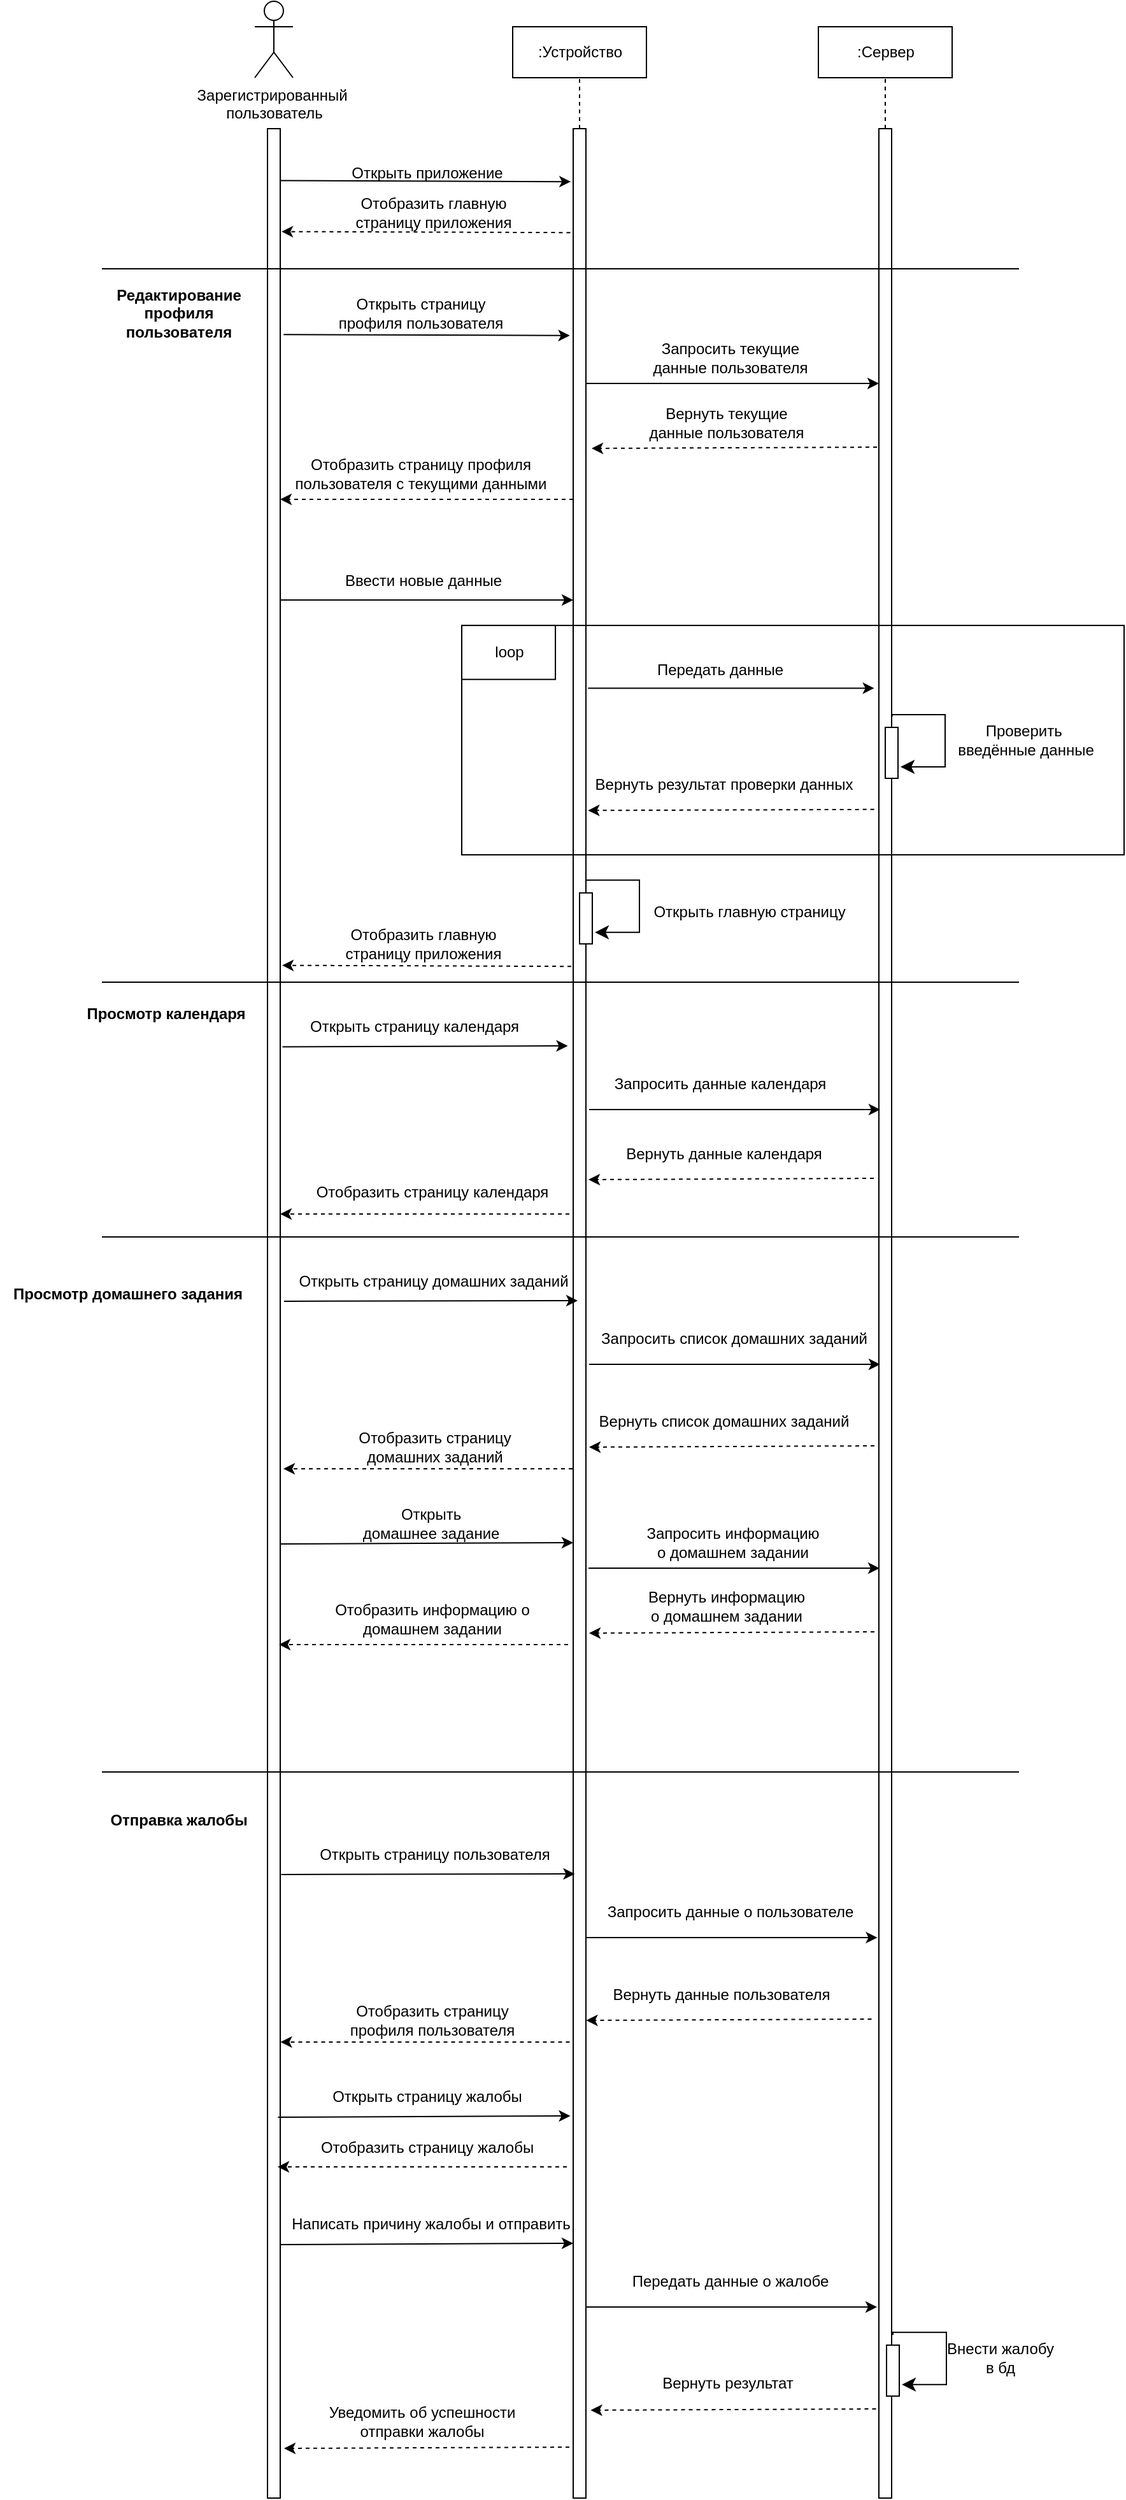 <mxfile version="24.0.7" type="device">
  <diagram id="prtHgNgQTEPvFCAcTncT" name="Page-1">
    <mxGraphModel dx="2012" dy="-80" grid="1" gridSize="10" guides="1" tooltips="1" connect="1" arrows="1" fold="1" page="1" pageScale="1" pageWidth="827" pageHeight="1169" math="0" shadow="0">
      <root>
        <mxCell id="0" />
        <mxCell id="1" parent="0" />
        <mxCell id="vkENzP75K5TKaXmKiikp-88" value="" style="rounded=0;whiteSpace=wrap;html=1;" parent="1" vertex="1">
          <mxGeometry x="-617" y="1610" width="10" height="800" as="geometry" />
        </mxCell>
        <mxCell id="vkENzP75K5TKaXmKiikp-89" value="" style="rounded=0;whiteSpace=wrap;html=1;" parent="1" vertex="1">
          <mxGeometry x="-377" y="1610" width="10" height="800" as="geometry" />
        </mxCell>
        <mxCell id="vkENzP75K5TKaXmKiikp-90" value="" style="rounded=0;whiteSpace=wrap;html=1;" parent="1" vertex="1">
          <mxGeometry x="-137" y="1610" width="10" height="800" as="geometry" />
        </mxCell>
        <mxCell id="vkENzP75K5TKaXmKiikp-91" value="Зарегистрированный&amp;nbsp;&lt;div&gt;пользователь&lt;/div&gt;" style="shape=umlActor;verticalLabelPosition=bottom;verticalAlign=top;html=1;outlineConnect=0;" parent="1" vertex="1">
          <mxGeometry x="-627" y="1510" width="30" height="60" as="geometry" />
        </mxCell>
        <mxCell id="vkENzP75K5TKaXmKiikp-92" value="" style="group" parent="1" vertex="1" connectable="0">
          <mxGeometry x="-424.5" y="1530" width="105" height="40" as="geometry" />
        </mxCell>
        <mxCell id="vkENzP75K5TKaXmKiikp-93" value="" style="rounded=0;whiteSpace=wrap;html=1;" parent="vkENzP75K5TKaXmKiikp-92" vertex="1">
          <mxGeometry width="105" height="40" as="geometry" />
        </mxCell>
        <mxCell id="vkENzP75K5TKaXmKiikp-94" value=":Устройство" style="text;html=1;align=center;verticalAlign=middle;resizable=0;points=[];autosize=1;strokeColor=none;fillColor=none;" parent="vkENzP75K5TKaXmKiikp-92" vertex="1">
          <mxGeometry x="7.5" y="5" width="90" height="30" as="geometry" />
        </mxCell>
        <mxCell id="vkENzP75K5TKaXmKiikp-95" value="" style="group" parent="1" vertex="1" connectable="0">
          <mxGeometry x="-184.5" y="1530" width="105" height="40" as="geometry" />
        </mxCell>
        <mxCell id="vkENzP75K5TKaXmKiikp-96" value="" style="rounded=0;whiteSpace=wrap;html=1;" parent="vkENzP75K5TKaXmKiikp-95" vertex="1">
          <mxGeometry width="105" height="40" as="geometry" />
        </mxCell>
        <mxCell id="vkENzP75K5TKaXmKiikp-97" value=":Сервер" style="text;html=1;align=center;verticalAlign=middle;resizable=0;points=[];autosize=1;strokeColor=none;fillColor=none;" parent="vkENzP75K5TKaXmKiikp-95" vertex="1">
          <mxGeometry x="17.5" y="5" width="70" height="30" as="geometry" />
        </mxCell>
        <mxCell id="vkENzP75K5TKaXmKiikp-98" value="" style="endArrow=none;dashed=1;html=1;rounded=0;entryX=0.5;entryY=1;entryDx=0;entryDy=0;exitX=0.5;exitY=0;exitDx=0;exitDy=0;" parent="1" source="vkENzP75K5TKaXmKiikp-89" target="vkENzP75K5TKaXmKiikp-93" edge="1">
          <mxGeometry width="50" height="50" relative="1" as="geometry">
            <mxPoint x="-307" y="1660" as="sourcePoint" />
            <mxPoint x="-257" y="1610" as="targetPoint" />
          </mxGeometry>
        </mxCell>
        <mxCell id="vkENzP75K5TKaXmKiikp-99" value="" style="endArrow=none;dashed=1;html=1;rounded=0;entryX=0.5;entryY=1;entryDx=0;entryDy=0;exitX=0.5;exitY=0;exitDx=0;exitDy=0;" parent="1" source="vkENzP75K5TKaXmKiikp-90" target="vkENzP75K5TKaXmKiikp-96" edge="1">
          <mxGeometry width="50" height="50" relative="1" as="geometry">
            <mxPoint x="-362" y="1620" as="sourcePoint" />
            <mxPoint x="-362" y="1580" as="targetPoint" />
          </mxGeometry>
        </mxCell>
        <mxCell id="vkENzP75K5TKaXmKiikp-100" value="" style="group" parent="1" vertex="1" connectable="0">
          <mxGeometry x="-562" y="1630" width="140" height="30" as="geometry" />
        </mxCell>
        <mxCell id="vkENzP75K5TKaXmKiikp-101" value="" style="endArrow=classic;html=1;rounded=0;exitX=1.029;exitY=0.051;exitDx=0;exitDy=0;exitPerimeter=0;entryX=-0.19;entryY=0.052;entryDx=0;entryDy=0;entryPerimeter=0;" parent="vkENzP75K5TKaXmKiikp-100" source="vkENzP75K5TKaXmKiikp-88" target="vkENzP75K5TKaXmKiikp-89" edge="1">
          <mxGeometry width="50" height="50" relative="1" as="geometry">
            <mxPoint x="-5" y="80" as="sourcePoint" />
            <mxPoint x="45" y="30" as="targetPoint" />
          </mxGeometry>
        </mxCell>
        <mxCell id="vkENzP75K5TKaXmKiikp-102" value="Открыть приложение" style="text;html=1;align=center;verticalAlign=middle;resizable=0;points=[];autosize=1;strokeColor=none;fillColor=none;" parent="vkENzP75K5TKaXmKiikp-100" vertex="1">
          <mxGeometry width="140" height="30" as="geometry" />
        </mxCell>
        <mxCell id="vkENzP75K5TKaXmKiikp-103" value="" style="endArrow=none;html=1;rounded=0;" parent="1" edge="1">
          <mxGeometry width="50" height="50" relative="1" as="geometry">
            <mxPoint x="-747" y="1720" as="sourcePoint" />
            <mxPoint x="-27" y="1720" as="targetPoint" />
          </mxGeometry>
        </mxCell>
        <mxCell id="vkENzP75K5TKaXmKiikp-104" value="&lt;b&gt;Редактирование&lt;/b&gt;&lt;div&gt;&lt;b&gt;профиля&lt;/b&gt;&lt;/div&gt;&lt;div&gt;&lt;b&gt;пользователя&lt;/b&gt;&lt;/div&gt;" style="text;html=1;align=center;verticalAlign=middle;resizable=0;points=[];autosize=1;strokeColor=none;fillColor=none;" parent="1" vertex="1">
          <mxGeometry x="-747" y="1725" width="120" height="60" as="geometry" />
        </mxCell>
        <mxCell id="vkENzP75K5TKaXmKiikp-105" value="" style="group" parent="1" vertex="1" connectable="0">
          <mxGeometry x="-562" y="1735" width="165" height="40" as="geometry" />
        </mxCell>
        <mxCell id="vkENzP75K5TKaXmKiikp-106" value="" style="endArrow=classic;html=1;rounded=0;exitX=1.267;exitY=0.202;exitDx=0;exitDy=0;exitPerimeter=0;entryX=-0.267;entryY=0.203;entryDx=0;entryDy=0;entryPerimeter=0;" parent="vkENzP75K5TKaXmKiikp-105" source="vkENzP75K5TKaXmKiikp-88" target="vkENzP75K5TKaXmKiikp-89" edge="1">
          <mxGeometry width="50" height="50" relative="1" as="geometry">
            <mxPoint x="55" y="105" as="sourcePoint" />
            <mxPoint x="105" y="55" as="targetPoint" />
          </mxGeometry>
        </mxCell>
        <mxCell id="vkENzP75K5TKaXmKiikp-107" value="Открыть страницу&lt;div&gt;профиля пользователя&lt;/div&gt;" style="text;html=1;align=center;verticalAlign=middle;resizable=0;points=[];autosize=1;strokeColor=none;fillColor=none;" parent="vkENzP75K5TKaXmKiikp-105" vertex="1">
          <mxGeometry x="-10" width="150" height="40" as="geometry" />
        </mxCell>
        <mxCell id="vkENzP75K5TKaXmKiikp-108" value="" style="group" parent="1" vertex="1" connectable="0">
          <mxGeometry x="-562" y="1656" width="150" height="40" as="geometry" />
        </mxCell>
        <mxCell id="vkENzP75K5TKaXmKiikp-109" value="" style="endArrow=classic;html=1;rounded=0;entryX=1.105;entryY=0.101;entryDx=0;entryDy=0;entryPerimeter=0;exitX=-0.229;exitY=0.102;exitDx=0;exitDy=0;exitPerimeter=0;dashed=1;" parent="vkENzP75K5TKaXmKiikp-108" source="vkENzP75K5TKaXmKiikp-89" target="vkENzP75K5TKaXmKiikp-88" edge="1">
          <mxGeometry width="50" height="50" relative="1" as="geometry">
            <mxPoint x="90" y="74" as="sourcePoint" />
            <mxPoint x="140" y="24" as="targetPoint" />
          </mxGeometry>
        </mxCell>
        <mxCell id="vkENzP75K5TKaXmKiikp-110" value="Отобразить главную&lt;div&gt;страницу приложения&lt;/div&gt;" style="text;html=1;align=center;verticalAlign=middle;resizable=0;points=[];autosize=1;strokeColor=none;fillColor=none;" parent="vkENzP75K5TKaXmKiikp-108" vertex="1">
          <mxGeometry width="150" height="40" as="geometry" />
        </mxCell>
        <mxCell id="vkENzP75K5TKaXmKiikp-111" value="" style="group" parent="1" vertex="1" connectable="0">
          <mxGeometry x="-572" y="1861" width="185" height="40" as="geometry" />
        </mxCell>
        <mxCell id="vkENzP75K5TKaXmKiikp-112" value="" style="group" parent="vkENzP75K5TKaXmKiikp-111" vertex="1" connectable="0">
          <mxGeometry width="185" height="40" as="geometry" />
        </mxCell>
        <mxCell id="vkENzP75K5TKaXmKiikp-113" value="Отобразить страницу профиля&lt;div&gt;пользователя с текущими данными&lt;/div&gt;" style="text;html=1;align=center;verticalAlign=middle;resizable=0;points=[];autosize=1;strokeColor=none;fillColor=none;" parent="vkENzP75K5TKaXmKiikp-112" vertex="1">
          <mxGeometry x="-35" width="220" height="40" as="geometry" />
        </mxCell>
        <mxCell id="vkENzP75K5TKaXmKiikp-114" value="" style="endArrow=classic;html=1;rounded=0;entryX=1;entryY=0.25;entryDx=0;entryDy=0;exitX=0;exitY=0.25;exitDx=0;exitDy=0;dashed=1;" parent="1" edge="1">
          <mxGeometry width="50" height="50" relative="1" as="geometry">
            <mxPoint x="-377" y="1901.0" as="sourcePoint" />
            <mxPoint x="-607.0" y="1901" as="targetPoint" />
          </mxGeometry>
        </mxCell>
        <mxCell id="vkENzP75K5TKaXmKiikp-115" value="" style="endArrow=classic;html=1;rounded=0;exitX=1;exitY=0.5;exitDx=0;exitDy=0;entryX=0;entryY=0.5;entryDx=0;entryDy=0;" parent="1" edge="1">
          <mxGeometry width="50" height="50" relative="1" as="geometry">
            <mxPoint x="-607.0" y="1980" as="sourcePoint" />
            <mxPoint x="-377.0" y="1980" as="targetPoint" />
          </mxGeometry>
        </mxCell>
        <mxCell id="vkENzP75K5TKaXmKiikp-116" value="Ввести новые данные" style="text;html=1;align=center;verticalAlign=middle;resizable=0;points=[];autosize=1;strokeColor=none;fillColor=none;" parent="1" vertex="1">
          <mxGeometry x="-570.5" y="1950" width="150" height="30" as="geometry" />
        </mxCell>
        <mxCell id="vkENzP75K5TKaXmKiikp-117" value="" style="endArrow=classic;html=1;rounded=0;exitX=1.167;exitY=0.549;exitDx=0;exitDy=0;exitPerimeter=0;entryX=-0.367;entryY=0.549;entryDx=0;entryDy=0;entryPerimeter=0;" parent="1" source="vkENzP75K5TKaXmKiikp-89" target="vkENzP75K5TKaXmKiikp-90" edge="1">
          <mxGeometry width="50" height="50" relative="1" as="geometry">
            <mxPoint x="-287" y="2140" as="sourcePoint" />
            <mxPoint x="-237" y="2090" as="targetPoint" />
          </mxGeometry>
        </mxCell>
        <mxCell id="vkENzP75K5TKaXmKiikp-118" value="Передать данные" style="text;html=1;align=center;verticalAlign=middle;resizable=0;points=[];autosize=1;strokeColor=none;fillColor=none;" parent="1" vertex="1">
          <mxGeometry x="-322" y="2020" width="120" height="30" as="geometry" />
        </mxCell>
        <mxCell id="vkENzP75K5TKaXmKiikp-119" value="" style="rounded=0;whiteSpace=wrap;html=1;" parent="1" vertex="1">
          <mxGeometry x="-132" y="2080" width="10" height="40" as="geometry" />
        </mxCell>
        <mxCell id="vkENzP75K5TKaXmKiikp-120" value="" style="edgeStyle=segmentEdgeStyle;endArrow=classic;html=1;curved=0;rounded=0;endSize=8;startSize=8;sourcePerimeterSpacing=0;targetPerimeterSpacing=0;entryX=1;entryY=0.5;entryDx=0;entryDy=0;exitX=1.033;exitY=0.577;exitDx=0;exitDy=0;exitPerimeter=0;" parent="1" source="vkENzP75K5TKaXmKiikp-90" edge="1">
          <mxGeometry width="100" relative="1" as="geometry">
            <mxPoint x="-122" y="2070" as="sourcePoint" />
            <mxPoint x="-120" y="2111" as="targetPoint" />
            <Array as="points">
              <mxPoint x="-127" y="2070" />
              <mxPoint x="-85" y="2070" />
              <mxPoint x="-85" y="2111" />
            </Array>
          </mxGeometry>
        </mxCell>
        <mxCell id="vkENzP75K5TKaXmKiikp-121" value="Проверить&amp;nbsp;&lt;div&gt;введённые данные&lt;/div&gt;" style="text;html=1;align=center;verticalAlign=middle;resizable=0;points=[];autosize=1;strokeColor=none;fillColor=none;" parent="1" vertex="1">
          <mxGeometry x="-87" y="2070" width="130" height="40" as="geometry" />
        </mxCell>
        <mxCell id="vkENzP75K5TKaXmKiikp-122" value="" style="endArrow=classic;html=1;rounded=0;exitX=-0.367;exitY=0.668;exitDx=0;exitDy=0;exitPerimeter=0;entryX=1.167;entryY=0.669;entryDx=0;entryDy=0;entryPerimeter=0;dashed=1;" parent="1" source="vkENzP75K5TKaXmKiikp-90" target="vkENzP75K5TKaXmKiikp-89" edge="1">
          <mxGeometry width="50" height="50" relative="1" as="geometry">
            <mxPoint x="-227" y="2210" as="sourcePoint" />
            <mxPoint x="-177" y="2160" as="targetPoint" />
          </mxGeometry>
        </mxCell>
        <mxCell id="vkENzP75K5TKaXmKiikp-123" value="Вернуть результат проверки данных" style="text;html=1;align=center;verticalAlign=middle;resizable=0;points=[];autosize=1;strokeColor=none;fillColor=none;" parent="1" vertex="1">
          <mxGeometry x="-374.5" y="2110" width="230" height="30" as="geometry" />
        </mxCell>
        <mxCell id="vkENzP75K5TKaXmKiikp-124" value="" style="rounded=0;whiteSpace=wrap;html=1;" parent="1" vertex="1">
          <mxGeometry x="-372" y="2209.92" width="10" height="40" as="geometry" />
        </mxCell>
        <mxCell id="vkENzP75K5TKaXmKiikp-125" value="" style="edgeStyle=segmentEdgeStyle;endArrow=classic;html=1;curved=0;rounded=0;endSize=8;startSize=8;sourcePerimeterSpacing=0;targetPerimeterSpacing=0;entryX=1;entryY=0.5;entryDx=0;entryDy=0;exitX=1.033;exitY=0.577;exitDx=0;exitDy=0;exitPerimeter=0;" parent="1" edge="1">
          <mxGeometry width="100" relative="1" as="geometry">
            <mxPoint x="-367" y="2201.92" as="sourcePoint" />
            <mxPoint x="-360" y="2240.92" as="targetPoint" />
            <Array as="points">
              <mxPoint x="-367" y="2199.92" />
              <mxPoint x="-325" y="2199.92" />
              <mxPoint x="-325" y="2240.92" />
            </Array>
          </mxGeometry>
        </mxCell>
        <mxCell id="vkENzP75K5TKaXmKiikp-126" value="Открыть главную страницу" style="text;html=1;align=center;verticalAlign=middle;resizable=0;points=[];autosize=1;strokeColor=none;fillColor=none;" parent="1" vertex="1">
          <mxGeometry x="-324" y="2209.92" width="170" height="30" as="geometry" />
        </mxCell>
        <mxCell id="vkENzP75K5TKaXmKiikp-127" value="" style="endArrow=classic;html=1;rounded=0;exitX=-0.145;exitY=0.822;exitDx=0;exitDy=0;exitPerimeter=0;dashed=1;entryX=1.149;entryY=0.821;entryDx=0;entryDy=0;entryPerimeter=0;" parent="1" source="vkENzP75K5TKaXmKiikp-89" target="vkENzP75K5TKaXmKiikp-88" edge="1">
          <mxGeometry width="50" height="50" relative="1" as="geometry">
            <mxPoint x="-487" y="2300" as="sourcePoint" />
            <mxPoint x="-607" y="2250" as="targetPoint" />
          </mxGeometry>
        </mxCell>
        <mxCell id="vkENzP75K5TKaXmKiikp-128" value="" style="group" parent="1" vertex="1" connectable="0">
          <mxGeometry x="-570.5" y="2230" width="175" height="40" as="geometry" />
        </mxCell>
        <mxCell id="vkENzP75K5TKaXmKiikp-129" value="Отобразить главную&lt;div&gt;страницу приложения&lt;/div&gt;" style="text;html=1;align=center;verticalAlign=middle;resizable=0;points=[];autosize=1;strokeColor=none;fillColor=none;" parent="vkENzP75K5TKaXmKiikp-128" vertex="1">
          <mxGeometry width="150" height="40" as="geometry" />
        </mxCell>
        <mxCell id="vkENzP75K5TKaXmKiikp-130" value="" style="endArrow=none;html=1;rounded=0;" parent="1" edge="1">
          <mxGeometry width="50" height="50" relative="1" as="geometry">
            <mxPoint x="-747" y="2280" as="sourcePoint" />
            <mxPoint x="-27" y="2280" as="targetPoint" />
          </mxGeometry>
        </mxCell>
        <mxCell id="vkENzP75K5TKaXmKiikp-131" value="&lt;b&gt;Просмотр календаря&lt;/b&gt;" style="text;html=1;align=center;verticalAlign=middle;resizable=0;points=[];autosize=1;strokeColor=none;fillColor=none;" parent="1" vertex="1">
          <mxGeometry x="-772" y="2290" width="150" height="30" as="geometry" />
        </mxCell>
        <mxCell id="vkENzP75K5TKaXmKiikp-132" value="" style="edgeStyle=none;orthogonalLoop=1;jettySize=auto;html=1;rounded=0;exitX=1.176;exitY=0.901;exitDx=0;exitDy=0;exitPerimeter=0;entryX=-0.424;entryY=0.9;entryDx=0;entryDy=0;entryPerimeter=0;" parent="1" source="vkENzP75K5TKaXmKiikp-88" target="vkENzP75K5TKaXmKiikp-89" edge="1">
          <mxGeometry width="100" relative="1" as="geometry">
            <mxPoint x="-577" y="2370" as="sourcePoint" />
            <mxPoint x="-477" y="2370" as="targetPoint" />
            <Array as="points" />
          </mxGeometry>
        </mxCell>
        <mxCell id="vkENzP75K5TKaXmKiikp-133" value="Открыть страницу календаря" style="text;html=1;align=center;verticalAlign=middle;resizable=0;points=[];autosize=1;strokeColor=none;fillColor=none;" parent="1" vertex="1">
          <mxGeometry x="-597" y="2300" width="190" height="30" as="geometry" />
        </mxCell>
        <mxCell id="vkENzP75K5TKaXmKiikp-134" value="" style="whiteSpace=wrap;html=1;" parent="1" vertex="1">
          <mxGeometry x="-377" y="2280" width="10" height="550" as="geometry" />
        </mxCell>
        <mxCell id="vkENzP75K5TKaXmKiikp-135" value="" style="whiteSpace=wrap;html=1;" parent="1" vertex="1">
          <mxGeometry x="-137" y="2280" width="10" height="550" as="geometry" />
        </mxCell>
        <mxCell id="vkENzP75K5TKaXmKiikp-136" value="" style="whiteSpace=wrap;html=1;" parent="1" vertex="1">
          <mxGeometry x="-617" y="2280" width="10" height="1190" as="geometry" />
        </mxCell>
        <mxCell id="vkENzP75K5TKaXmKiikp-137" value="" style="endArrow=classic;html=1;rounded=0;exitX=-0.3;exitY=0.8;exitDx=0;exitDy=0;exitPerimeter=0;dashed=1;" parent="1" edge="1">
          <mxGeometry width="50" height="50" relative="1" as="geometry">
            <mxPoint x="-380" y="2462" as="sourcePoint" />
            <mxPoint x="-607" y="2462" as="targetPoint" />
          </mxGeometry>
        </mxCell>
        <mxCell id="vkENzP75K5TKaXmKiikp-138" value="" style="group" parent="1" vertex="1" connectable="0">
          <mxGeometry x="-319.5" y="1770" width="195" height="40" as="geometry" />
        </mxCell>
        <mxCell id="vkENzP75K5TKaXmKiikp-139" value="Запросить текущие&lt;div&gt;данные пользователя&lt;/div&gt;" style="text;html=1;align=center;verticalAlign=middle;resizable=0;points=[];autosize=1;strokeColor=none;fillColor=none;" parent="vkENzP75K5TKaXmKiikp-138" vertex="1">
          <mxGeometry x="-10" width="150" height="40" as="geometry" />
        </mxCell>
        <mxCell id="vkENzP75K5TKaXmKiikp-140" value="" style="endArrow=classic;html=1;rounded=0;exitX=1;exitY=0.25;exitDx=0;exitDy=0;entryX=0;entryY=0.25;entryDx=0;entryDy=0;" parent="1" source="vkENzP75K5TKaXmKiikp-89" target="vkENzP75K5TKaXmKiikp-90" edge="1">
          <mxGeometry width="50" height="50" relative="1" as="geometry">
            <mxPoint x="-292" y="1865" as="sourcePoint" />
            <mxPoint x="-242" y="1815" as="targetPoint" />
          </mxGeometry>
        </mxCell>
        <mxCell id="vkENzP75K5TKaXmKiikp-141" value="" style="endArrow=classic;html=1;rounded=0;exitX=-0.367;exitY=0.668;exitDx=0;exitDy=0;exitPerimeter=0;entryX=1.167;entryY=0.669;entryDx=0;entryDy=0;entryPerimeter=0;dashed=1;" parent="1" edge="1">
          <mxGeometry width="50" height="50" relative="1" as="geometry">
            <mxPoint x="-138.5" y="1860" as="sourcePoint" />
            <mxPoint x="-362.5" y="1861" as="targetPoint" />
          </mxGeometry>
        </mxCell>
        <mxCell id="vkENzP75K5TKaXmKiikp-142" value="Вернуть текущие&lt;div&gt;данные пользователя&lt;/div&gt;" style="text;html=1;align=center;verticalAlign=middle;resizable=0;points=[];autosize=1;strokeColor=none;fillColor=none;" parent="1" vertex="1">
          <mxGeometry x="-332" y="1821" width="150" height="40" as="geometry" />
        </mxCell>
        <mxCell id="vkENzP75K5TKaXmKiikp-148" value="" style="endArrow=classic;html=1;rounded=0;exitX=1;exitY=0.25;exitDx=0;exitDy=0;entryX=0;entryY=0.25;entryDx=0;entryDy=0;" parent="1" edge="1">
          <mxGeometry width="50" height="50" relative="1" as="geometry">
            <mxPoint x="-364.5" y="2380" as="sourcePoint" />
            <mxPoint x="-136" y="2380" as="targetPoint" />
          </mxGeometry>
        </mxCell>
        <mxCell id="vkENzP75K5TKaXmKiikp-149" value="" style="group" parent="1" vertex="1" connectable="0">
          <mxGeometry x="-327" y="2340" width="195" height="40" as="geometry" />
        </mxCell>
        <mxCell id="vkENzP75K5TKaXmKiikp-150" value="Запросить данные календаря" style="text;html=1;align=center;verticalAlign=middle;resizable=0;points=[];autosize=1;strokeColor=none;fillColor=none;" parent="vkENzP75K5TKaXmKiikp-149" vertex="1">
          <mxGeometry x="-30" y="5" width="190" height="30" as="geometry" />
        </mxCell>
        <mxCell id="vkENzP75K5TKaXmKiikp-151" value="" style="endArrow=classic;html=1;rounded=0;exitX=-0.367;exitY=0.668;exitDx=0;exitDy=0;exitPerimeter=0;entryX=1.167;entryY=0.669;entryDx=0;entryDy=0;entryPerimeter=0;dashed=1;" parent="1" edge="1">
          <mxGeometry width="50" height="50" relative="1" as="geometry">
            <mxPoint x="-141" y="2434" as="sourcePoint" />
            <mxPoint x="-365" y="2435" as="targetPoint" />
          </mxGeometry>
        </mxCell>
        <mxCell id="vkENzP75K5TKaXmKiikp-152" value="Вернуть данные календаря" style="text;html=1;align=center;verticalAlign=middle;resizable=0;points=[];autosize=1;strokeColor=none;fillColor=none;" parent="1" vertex="1">
          <mxGeometry x="-349.5" y="2400" width="180" height="30" as="geometry" />
        </mxCell>
        <mxCell id="vkENzP75K5TKaXmKiikp-153" value="Отобразить страницу календаря" style="text;html=1;align=center;verticalAlign=middle;resizable=0;points=[];autosize=1;strokeColor=none;fillColor=none;" parent="1" vertex="1">
          <mxGeometry x="-593.5" y="2430" width="210" height="30" as="geometry" />
        </mxCell>
        <mxCell id="vkENzP75K5TKaXmKiikp-154" value="" style="group" parent="1" vertex="1" connectable="0">
          <mxGeometry x="-464.5" y="1999.96" width="520" height="180.08" as="geometry" />
        </mxCell>
        <mxCell id="vkENzP75K5TKaXmKiikp-155" value="" style="group" parent="vkENzP75K5TKaXmKiikp-154" vertex="1" connectable="0">
          <mxGeometry width="520" height="180.08" as="geometry" />
        </mxCell>
        <mxCell id="vkENzP75K5TKaXmKiikp-156" value="" style="rounded=0;whiteSpace=wrap;html=1;fillColor=none;" parent="vkENzP75K5TKaXmKiikp-155" vertex="1">
          <mxGeometry width="520" height="180.08" as="geometry" />
        </mxCell>
        <mxCell id="vkENzP75K5TKaXmKiikp-157" value="loop" style="whiteSpace=wrap;html=1;fillColor=none;" parent="vkENzP75K5TKaXmKiikp-155" vertex="1">
          <mxGeometry width="73.535" height="42.372" as="geometry" />
        </mxCell>
        <mxCell id="vkENzP75K5TKaXmKiikp-158" value="" style="endArrow=none;html=1;rounded=0;" parent="1" edge="1">
          <mxGeometry width="50" height="50" relative="1" as="geometry">
            <mxPoint x="-747" y="2480" as="sourcePoint" />
            <mxPoint x="-27" y="2480" as="targetPoint" />
          </mxGeometry>
        </mxCell>
        <mxCell id="vkENzP75K5TKaXmKiikp-173" value="" style="whiteSpace=wrap;html=1;" parent="1" vertex="1">
          <mxGeometry x="-377" y="2480" width="10" height="990" as="geometry" />
        </mxCell>
        <mxCell id="vkENzP75K5TKaXmKiikp-174" value="" style="whiteSpace=wrap;html=1;" parent="1" vertex="1">
          <mxGeometry x="-137" y="2480" width="10" height="990" as="geometry" />
        </mxCell>
        <mxCell id="vkENzP75K5TKaXmKiikp-225" value="&lt;b&gt;Просмотр домашнего задания&lt;/b&gt;" style="text;html=1;align=center;verticalAlign=middle;resizable=0;points=[];autosize=1;strokeColor=none;fillColor=none;" parent="1" vertex="1">
          <mxGeometry x="-827" y="2510" width="200" height="30" as="geometry" />
        </mxCell>
        <mxCell id="vkENzP75K5TKaXmKiikp-226" value="Открыть страницу домашних заданий" style="text;html=1;align=center;verticalAlign=middle;resizable=0;points=[];autosize=1;strokeColor=none;fillColor=none;" parent="1" vertex="1">
          <mxGeometry x="-607" y="2500" width="240" height="30" as="geometry" />
        </mxCell>
        <mxCell id="vkENzP75K5TKaXmKiikp-227" value="" style="edgeStyle=none;orthogonalLoop=1;jettySize=auto;html=1;rounded=0;exitX=1.176;exitY=0.901;exitDx=0;exitDy=0;exitPerimeter=0;entryX=0.095;entryY=0.527;entryDx=0;entryDy=0;entryPerimeter=0;" parent="1" edge="1">
          <mxGeometry width="100" relative="1" as="geometry">
            <mxPoint x="-604" y="2530.47" as="sourcePoint" />
            <mxPoint x="-373.5" y="2530" as="targetPoint" />
            <Array as="points" />
          </mxGeometry>
        </mxCell>
        <mxCell id="vkENzP75K5TKaXmKiikp-228" value="" style="group" parent="1" vertex="1" connectable="0">
          <mxGeometry x="-316.5" y="2540" width="195" height="40" as="geometry" />
        </mxCell>
        <mxCell id="vkENzP75K5TKaXmKiikp-229" value="Запросить список домашних заданий" style="text;html=1;align=center;verticalAlign=middle;resizable=0;points=[];autosize=1;strokeColor=none;fillColor=none;" parent="vkENzP75K5TKaXmKiikp-228" vertex="1">
          <mxGeometry x="-50" y="5" width="230" height="30" as="geometry" />
        </mxCell>
        <mxCell id="vkENzP75K5TKaXmKiikp-230" value="" style="endArrow=classic;html=1;rounded=0;exitX=1;exitY=0.25;exitDx=0;exitDy=0;entryX=0;entryY=0.25;entryDx=0;entryDy=0;" parent="1" edge="1">
          <mxGeometry width="50" height="50" relative="1" as="geometry">
            <mxPoint x="-364.5" y="2580" as="sourcePoint" />
            <mxPoint x="-136" y="2580" as="targetPoint" />
          </mxGeometry>
        </mxCell>
        <mxCell id="vkENzP75K5TKaXmKiikp-231" value="Вернуть список домашних заданий" style="text;html=1;align=center;verticalAlign=middle;resizable=0;points=[];autosize=1;strokeColor=none;fillColor=none;" parent="1" vertex="1">
          <mxGeometry x="-369" y="2610" width="220" height="30" as="geometry" />
        </mxCell>
        <mxCell id="vkENzP75K5TKaXmKiikp-232" value="" style="endArrow=classic;html=1;rounded=0;exitX=-0.367;exitY=0.668;exitDx=0;exitDy=0;exitPerimeter=0;entryX=1.167;entryY=0.669;entryDx=0;entryDy=0;entryPerimeter=0;dashed=1;" parent="1" edge="1">
          <mxGeometry width="50" height="50" relative="1" as="geometry">
            <mxPoint x="-140.5" y="2644.0" as="sourcePoint" />
            <mxPoint x="-364.5" y="2645.0" as="targetPoint" />
          </mxGeometry>
        </mxCell>
        <mxCell id="vkENzP75K5TKaXmKiikp-233" value="Отобразить страницу&lt;div&gt;домашних заданий&lt;/div&gt;" style="text;html=1;align=center;verticalAlign=middle;resizable=0;points=[];autosize=1;strokeColor=none;fillColor=none;" parent="1" vertex="1">
          <mxGeometry x="-556" y="2625" width="140" height="40" as="geometry" />
        </mxCell>
        <mxCell id="vkENzP75K5TKaXmKiikp-234" value="" style="endArrow=classic;html=1;rounded=0;exitX=-0.3;exitY=0.8;exitDx=0;exitDy=0;exitPerimeter=0;dashed=1;" parent="1" edge="1">
          <mxGeometry width="50" height="50" relative="1" as="geometry">
            <mxPoint x="-377.5" y="2662.0" as="sourcePoint" />
            <mxPoint x="-604.5" y="2662.0" as="targetPoint" />
          </mxGeometry>
        </mxCell>
        <mxCell id="vkENzP75K5TKaXmKiikp-235" value="Открыть&lt;div&gt;домашнее задание&lt;/div&gt;" style="text;html=1;align=center;verticalAlign=middle;resizable=0;points=[];autosize=1;strokeColor=none;fillColor=none;" parent="1" vertex="1">
          <mxGeometry x="-554.5" y="2685.0" width="130" height="40" as="geometry" />
        </mxCell>
        <mxCell id="vkENzP75K5TKaXmKiikp-236" value="" style="edgeStyle=none;orthogonalLoop=1;jettySize=auto;html=1;rounded=0;exitX=1.176;exitY=0.901;exitDx=0;exitDy=0;exitPerimeter=0;entryX=0;entryY=0.891;entryDx=0;entryDy=0;entryPerimeter=0;" parent="1" edge="1">
          <mxGeometry width="100" relative="1" as="geometry">
            <mxPoint x="-606.5" y="2721" as="sourcePoint" />
            <mxPoint x="-377" y="2720" as="targetPoint" />
            <Array as="points" />
          </mxGeometry>
        </mxCell>
        <mxCell id="vkENzP75K5TKaXmKiikp-237" value="Отобразить информацию о&lt;div&gt;домашнем задании&lt;/div&gt;" style="text;html=1;align=center;verticalAlign=middle;resizable=0;points=[];autosize=1;strokeColor=none;fillColor=none;" parent="1" vertex="1">
          <mxGeometry x="-578.5" y="2760" width="180" height="40" as="geometry" />
        </mxCell>
        <mxCell id="vkENzP75K5TKaXmKiikp-238" value="" style="endArrow=classic;html=1;rounded=0;exitX=-0.3;exitY=0.8;exitDx=0;exitDy=0;exitPerimeter=0;dashed=1;" parent="1" edge="1">
          <mxGeometry width="50" height="50" relative="1" as="geometry">
            <mxPoint x="-381" y="2800" as="sourcePoint" />
            <mxPoint x="-608" y="2800" as="targetPoint" />
          </mxGeometry>
        </mxCell>
        <mxCell id="vkENzP75K5TKaXmKiikp-239" value="" style="group" parent="1" vertex="1" connectable="0">
          <mxGeometry x="-317" y="2700.0" width="195" height="40" as="geometry" />
        </mxCell>
        <mxCell id="vkENzP75K5TKaXmKiikp-240" value="Запросить информацию&lt;div&gt;о домашнем задании&lt;/div&gt;" style="text;html=1;align=center;verticalAlign=middle;resizable=0;points=[];autosize=1;strokeColor=none;fillColor=none;" parent="vkENzP75K5TKaXmKiikp-239" vertex="1">
          <mxGeometry x="-15" width="160" height="40" as="geometry" />
        </mxCell>
        <mxCell id="vkENzP75K5TKaXmKiikp-241" value="" style="endArrow=classic;html=1;rounded=0;exitX=1;exitY=0.25;exitDx=0;exitDy=0;entryX=0;entryY=0.25;entryDx=0;entryDy=0;" parent="1" edge="1">
          <mxGeometry width="50" height="50" relative="1" as="geometry">
            <mxPoint x="-365" y="2740" as="sourcePoint" />
            <mxPoint x="-136.5" y="2740" as="targetPoint" />
          </mxGeometry>
        </mxCell>
        <mxCell id="vkENzP75K5TKaXmKiikp-242" value="Вернуть информацию&lt;div&gt;о домашнем задании&lt;/div&gt;" style="text;html=1;align=center;verticalAlign=middle;resizable=0;points=[];autosize=1;strokeColor=none;fillColor=none;" parent="1" vertex="1">
          <mxGeometry x="-332" y="2750" width="150" height="40" as="geometry" />
        </mxCell>
        <mxCell id="vkENzP75K5TKaXmKiikp-243" value="" style="endArrow=classic;html=1;rounded=0;exitX=-0.367;exitY=0.668;exitDx=0;exitDy=0;exitPerimeter=0;entryX=1.167;entryY=0.669;entryDx=0;entryDy=0;entryPerimeter=0;dashed=1;" parent="1" edge="1">
          <mxGeometry width="50" height="50" relative="1" as="geometry">
            <mxPoint x="-140.5" y="2790" as="sourcePoint" />
            <mxPoint x="-364.5" y="2791" as="targetPoint" />
          </mxGeometry>
        </mxCell>
        <mxCell id="eUke6IJxgP3zkBYUh12B-1" value="&lt;b&gt;Отправка жалобы&lt;/b&gt;" style="text;html=1;align=center;verticalAlign=middle;resizable=0;points=[];autosize=1;strokeColor=none;fillColor=none;" vertex="1" parent="1">
          <mxGeometry x="-752" y="2923" width="130" height="30" as="geometry" />
        </mxCell>
        <mxCell id="eUke6IJxgP3zkBYUh12B-2" value="" style="endArrow=none;html=1;rounded=0;" edge="1" parent="1">
          <mxGeometry width="50" height="50" relative="1" as="geometry">
            <mxPoint x="-747" y="2900" as="sourcePoint" />
            <mxPoint x="-27" y="2900" as="targetPoint" />
          </mxGeometry>
        </mxCell>
        <mxCell id="eUke6IJxgP3zkBYUh12B-3" value="Открыть страницу пользователя" style="text;html=1;align=center;verticalAlign=middle;resizable=0;points=[];autosize=1;strokeColor=none;fillColor=none;" vertex="1" parent="1">
          <mxGeometry x="-586" y="2950" width="200" height="30" as="geometry" />
        </mxCell>
        <mxCell id="eUke6IJxgP3zkBYUh12B-4" value="" style="edgeStyle=none;orthogonalLoop=1;jettySize=auto;html=1;rounded=0;exitX=1.176;exitY=0.901;exitDx=0;exitDy=0;exitPerimeter=0;entryX=0.095;entryY=0.527;entryDx=0;entryDy=0;entryPerimeter=0;" edge="1" parent="1">
          <mxGeometry width="100" relative="1" as="geometry">
            <mxPoint x="-606.25" y="2980.47" as="sourcePoint" />
            <mxPoint x="-375.75" y="2980" as="targetPoint" />
            <Array as="points" />
          </mxGeometry>
        </mxCell>
        <mxCell id="eUke6IJxgP3zkBYUh12B-5" value="" style="group" vertex="1" connectable="0" parent="1">
          <mxGeometry x="-318.75" y="2990" width="195" height="40" as="geometry" />
        </mxCell>
        <mxCell id="eUke6IJxgP3zkBYUh12B-6" value="Запросить данные о пользователе" style="text;html=1;align=center;verticalAlign=middle;resizable=0;points=[];autosize=1;strokeColor=none;fillColor=none;" vertex="1" parent="eUke6IJxgP3zkBYUh12B-5">
          <mxGeometry x="-45" y="5" width="220" height="30" as="geometry" />
        </mxCell>
        <mxCell id="eUke6IJxgP3zkBYUh12B-7" value="" style="endArrow=classic;html=1;rounded=0;exitX=1;exitY=0.25;exitDx=0;exitDy=0;entryX=0;entryY=0.25;entryDx=0;entryDy=0;" edge="1" parent="1">
          <mxGeometry width="50" height="50" relative="1" as="geometry">
            <mxPoint x="-366.75" y="3030" as="sourcePoint" />
            <mxPoint x="-138.25" y="3030" as="targetPoint" />
          </mxGeometry>
        </mxCell>
        <mxCell id="eUke6IJxgP3zkBYUh12B-8" value="Вернуть данные пользователя" style="text;html=1;align=center;verticalAlign=middle;resizable=0;points=[];autosize=1;strokeColor=none;fillColor=none;" vertex="1" parent="1">
          <mxGeometry x="-356.25" y="3060" width="190" height="30" as="geometry" />
        </mxCell>
        <mxCell id="eUke6IJxgP3zkBYUh12B-9" value="" style="endArrow=classic;html=1;rounded=0;exitX=-0.367;exitY=0.668;exitDx=0;exitDy=0;exitPerimeter=0;entryX=1.167;entryY=0.669;entryDx=0;entryDy=0;entryPerimeter=0;dashed=1;" edge="1" parent="1">
          <mxGeometry width="50" height="50" relative="1" as="geometry">
            <mxPoint x="-142.75" y="3094.0" as="sourcePoint" />
            <mxPoint x="-366.75" y="3095.0" as="targetPoint" />
          </mxGeometry>
        </mxCell>
        <mxCell id="eUke6IJxgP3zkBYUh12B-10" value="Отобразить страницу&lt;div&gt;профиля пользователя&lt;/div&gt;" style="text;html=1;align=center;verticalAlign=middle;resizable=0;points=[];autosize=1;strokeColor=none;fillColor=none;" vertex="1" parent="1">
          <mxGeometry x="-563.25" y="3075" width="150" height="40" as="geometry" />
        </mxCell>
        <mxCell id="eUke6IJxgP3zkBYUh12B-11" value="" style="endArrow=classic;html=1;rounded=0;exitX=-0.3;exitY=0.8;exitDx=0;exitDy=0;exitPerimeter=0;dashed=1;" edge="1" parent="1">
          <mxGeometry width="50" height="50" relative="1" as="geometry">
            <mxPoint x="-379.75" y="3112.0" as="sourcePoint" />
            <mxPoint x="-606.75" y="3112.0" as="targetPoint" />
          </mxGeometry>
        </mxCell>
        <mxCell id="eUke6IJxgP3zkBYUh12B-12" value="Открыть страницу жалобы" style="text;html=1;align=center;verticalAlign=middle;resizable=0;points=[];autosize=1;strokeColor=none;fillColor=none;" vertex="1" parent="1">
          <mxGeometry x="-576.75" y="3140.0" width="170" height="30" as="geometry" />
        </mxCell>
        <mxCell id="eUke6IJxgP3zkBYUh12B-13" value="" style="edgeStyle=none;orthogonalLoop=1;jettySize=auto;html=1;rounded=0;exitX=1.176;exitY=0.901;exitDx=0;exitDy=0;exitPerimeter=0;entryX=0;entryY=0.891;entryDx=0;entryDy=0;entryPerimeter=0;" edge="1" parent="1">
          <mxGeometry width="100" relative="1" as="geometry">
            <mxPoint x="-608.75" y="3171" as="sourcePoint" />
            <mxPoint x="-379.25" y="3170" as="targetPoint" />
            <Array as="points" />
          </mxGeometry>
        </mxCell>
        <mxCell id="eUke6IJxgP3zkBYUh12B-14" value="Отобразить страницу жалобы" style="text;html=1;align=center;verticalAlign=middle;resizable=0;points=[];autosize=1;strokeColor=none;fillColor=none;" vertex="1" parent="1">
          <mxGeometry x="-587" y="3180" width="190" height="30" as="geometry" />
        </mxCell>
        <mxCell id="eUke6IJxgP3zkBYUh12B-15" value="" style="endArrow=classic;html=1;rounded=0;exitX=-0.3;exitY=0.8;exitDx=0;exitDy=0;exitPerimeter=0;dashed=1;" edge="1" parent="1">
          <mxGeometry width="50" height="50" relative="1" as="geometry">
            <mxPoint x="-382" y="3210" as="sourcePoint" />
            <mxPoint x="-609" y="3210" as="targetPoint" />
          </mxGeometry>
        </mxCell>
        <mxCell id="eUke6IJxgP3zkBYUh12B-16" value="" style="group" vertex="1" connectable="0" parent="1">
          <mxGeometry x="-319.5" y="3280.0" width="195" height="40" as="geometry" />
        </mxCell>
        <mxCell id="eUke6IJxgP3zkBYUh12B-17" value="Передать данные о жалобе" style="text;html=1;align=center;verticalAlign=middle;resizable=0;points=[];autosize=1;strokeColor=none;fillColor=none;" vertex="1" parent="eUke6IJxgP3zkBYUh12B-16">
          <mxGeometry x="-25" y="5" width="180" height="30" as="geometry" />
        </mxCell>
        <mxCell id="eUke6IJxgP3zkBYUh12B-18" value="" style="endArrow=classic;html=1;rounded=0;exitX=1;exitY=0.25;exitDx=0;exitDy=0;entryX=0;entryY=0.25;entryDx=0;entryDy=0;" edge="1" parent="1">
          <mxGeometry width="50" height="50" relative="1" as="geometry">
            <mxPoint x="-367" y="3320" as="sourcePoint" />
            <mxPoint x="-138.5" y="3320" as="targetPoint" />
          </mxGeometry>
        </mxCell>
        <mxCell id="eUke6IJxgP3zkBYUh12B-19" value="Вернуть результат" style="text;html=1;align=center;verticalAlign=middle;resizable=0;points=[];autosize=1;strokeColor=none;fillColor=none;" vertex="1" parent="1">
          <mxGeometry x="-320.75" y="3365" width="130" height="30" as="geometry" />
        </mxCell>
        <mxCell id="eUke6IJxgP3zkBYUh12B-20" value="" style="endArrow=classic;html=1;rounded=0;exitX=-0.367;exitY=0.668;exitDx=0;exitDy=0;exitPerimeter=0;entryX=1.167;entryY=0.669;entryDx=0;entryDy=0;entryPerimeter=0;dashed=1;" edge="1" parent="1">
          <mxGeometry width="50" height="50" relative="1" as="geometry">
            <mxPoint x="-139.25" y="3400" as="sourcePoint" />
            <mxPoint x="-363.25" y="3401" as="targetPoint" />
          </mxGeometry>
        </mxCell>
        <mxCell id="eUke6IJxgP3zkBYUh12B-21" value="" style="edgeStyle=none;orthogonalLoop=1;jettySize=auto;html=1;rounded=0;exitX=1.176;exitY=0.901;exitDx=0;exitDy=0;exitPerimeter=0;entryX=0;entryY=0.891;entryDx=0;entryDy=0;entryPerimeter=0;" edge="1" parent="1">
          <mxGeometry width="100" relative="1" as="geometry">
            <mxPoint x="-606.5" y="3271" as="sourcePoint" />
            <mxPoint x="-377" y="3270" as="targetPoint" />
            <Array as="points" />
          </mxGeometry>
        </mxCell>
        <mxCell id="eUke6IJxgP3zkBYUh12B-22" value="Написать причину жалобы и отправить" style="text;html=1;align=center;verticalAlign=middle;resizable=0;points=[];autosize=1;strokeColor=none;fillColor=none;" vertex="1" parent="1">
          <mxGeometry x="-609.5" y="3240.0" width="240" height="30" as="geometry" />
        </mxCell>
        <mxCell id="eUke6IJxgP3zkBYUh12B-23" value="Внести жалобу&lt;div&gt;в бд&lt;/div&gt;" style="text;html=1;align=center;verticalAlign=middle;resizable=0;points=[];autosize=1;strokeColor=none;fillColor=none;" vertex="1" parent="1">
          <mxGeometry x="-97" y="3340" width="110" height="40" as="geometry" />
        </mxCell>
        <mxCell id="eUke6IJxgP3zkBYUh12B-24" value="" style="edgeStyle=segmentEdgeStyle;endArrow=classic;html=1;curved=0;rounded=0;endSize=8;startSize=8;sourcePerimeterSpacing=0;targetPerimeterSpacing=0;entryX=1;entryY=0.5;entryDx=0;entryDy=0;exitX=1.033;exitY=0.577;exitDx=0;exitDy=0;exitPerimeter=0;" edge="1" parent="1">
          <mxGeometry width="100" relative="1" as="geometry">
            <mxPoint x="-126" y="3341.92" as="sourcePoint" />
            <mxPoint x="-119" y="3380.92" as="targetPoint" />
            <Array as="points">
              <mxPoint x="-126" y="3339.92" />
              <mxPoint x="-84" y="3339.92" />
              <mxPoint x="-84" y="3380.92" />
            </Array>
          </mxGeometry>
        </mxCell>
        <mxCell id="eUke6IJxgP3zkBYUh12B-25" value="" style="rounded=0;whiteSpace=wrap;html=1;" vertex="1" parent="1">
          <mxGeometry x="-131" y="3349.92" width="10" height="40" as="geometry" />
        </mxCell>
        <mxCell id="eUke6IJxgP3zkBYUh12B-26" value="" style="endArrow=classic;html=1;rounded=0;exitX=-0.367;exitY=0.668;exitDx=0;exitDy=0;exitPerimeter=0;entryX=1.167;entryY=0.669;entryDx=0;entryDy=0;entryPerimeter=0;dashed=1;" edge="1" parent="1">
          <mxGeometry width="50" height="50" relative="1" as="geometry">
            <mxPoint x="-380" y="3430" as="sourcePoint" />
            <mxPoint x="-604" y="3431" as="targetPoint" />
          </mxGeometry>
        </mxCell>
        <mxCell id="eUke6IJxgP3zkBYUh12B-27" value="Уведомить об успешности&lt;div&gt;отправки жалобы&lt;/div&gt;" style="text;html=1;align=center;verticalAlign=middle;resizable=0;points=[];autosize=1;strokeColor=none;fillColor=none;" vertex="1" parent="1">
          <mxGeometry x="-581.5" y="3390" width="170" height="40" as="geometry" />
        </mxCell>
      </root>
    </mxGraphModel>
  </diagram>
</mxfile>
